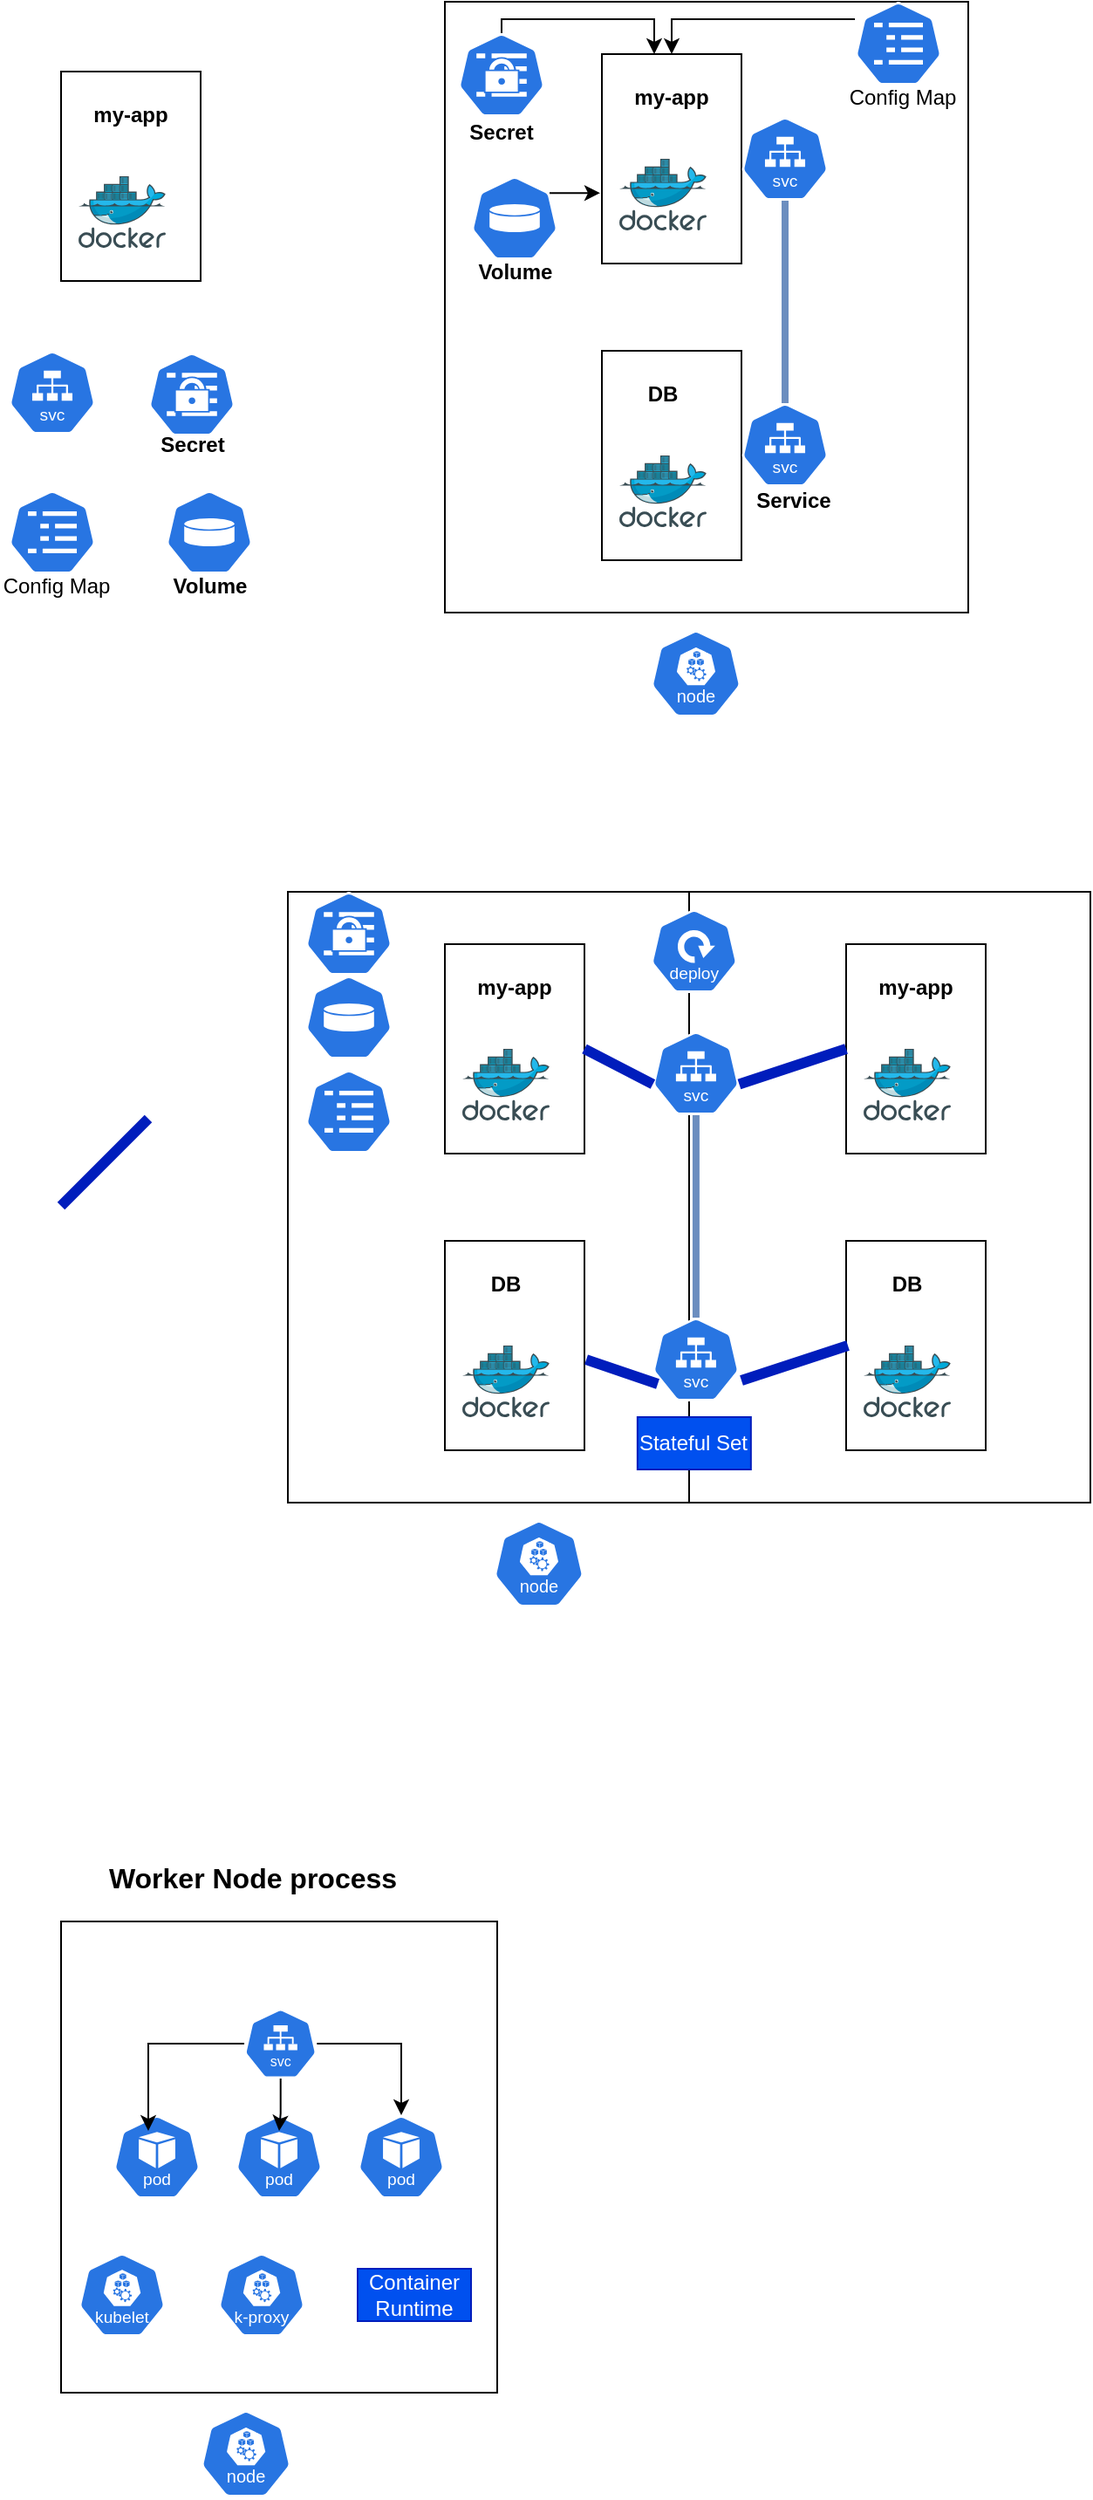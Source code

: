 <mxfile version="26.1.0">
  <diagram name="Page-1" id="XL4lFxy5ZV9v3P2EhxaI">
    <mxGraphModel dx="954" dy="639" grid="1" gridSize="10" guides="1" tooltips="1" connect="1" arrows="1" fold="1" page="1" pageScale="1" pageWidth="850" pageHeight="1100" math="0" shadow="0">
      <root>
        <mxCell id="0" />
        <mxCell id="1" parent="0" />
        <mxCell id="CYr102QweYvh8LQwzMkh-2" value="" style="rounded=0;whiteSpace=wrap;html=1;fillColor=none;" vertex="1" parent="1">
          <mxGeometry x="50" y="1150" width="250" height="270" as="geometry" />
        </mxCell>
        <mxCell id="Py0wytBRtGCR2t7zerMG-21" value="" style="rounded=0;whiteSpace=wrap;html=1;fillColor=none;" parent="1" vertex="1">
          <mxGeometry x="180" y="560" width="230" height="350" as="geometry" />
        </mxCell>
        <mxCell id="Py0wytBRtGCR2t7zerMG-43" value="" style="rounded=0;whiteSpace=wrap;html=1;fillColor=none;" parent="1" vertex="1">
          <mxGeometry x="410" y="560" width="230" height="350" as="geometry" />
        </mxCell>
        <mxCell id="QZdih2ebxLKBsNfEhEfn-3" value="" style="rounded=0;whiteSpace=wrap;html=1;fillColor=none;" parent="1" vertex="1">
          <mxGeometry x="270" y="50" width="300" height="350" as="geometry" />
        </mxCell>
        <mxCell id="Py0wytBRtGCR2t7zerMG-14" value="&lt;b&gt;Secret&lt;/b&gt;" style="text;html=1;align=center;verticalAlign=middle;whiteSpace=wrap;rounded=0;" parent="1" vertex="1">
          <mxGeometry x="270" y="110" width="65" height="30" as="geometry" />
        </mxCell>
        <mxCell id="QZdih2ebxLKBsNfEhEfn-5" value="" style="rounded=0;whiteSpace=wrap;html=1;fillColor=none;" parent="1" vertex="1">
          <mxGeometry x="50" y="90" width="80" height="120" as="geometry" />
        </mxCell>
        <mxCell id="QZdih2ebxLKBsNfEhEfn-2" value="" style="aspect=fixed;sketch=0;html=1;dashed=0;whitespace=wrap;verticalLabelPosition=bottom;verticalAlign=top;fillColor=#2875E2;strokeColor=#ffffff;points=[[0.005,0.63,0],[0.1,0.2,0],[0.9,0.2,0],[0.5,0,0],[0.995,0.63,0],[0.72,0.99,0],[0.5,1,0],[0.28,0.99,0]];shape=mxgraph.kubernetes.icon2;kubernetesLabel=1;prIcon=node" parent="1" vertex="1">
          <mxGeometry x="387.92" y="410" width="52.08" height="50" as="geometry" />
        </mxCell>
        <mxCell id="QZdih2ebxLKBsNfEhEfn-4" value="" style="image;sketch=0;aspect=fixed;html=1;points=[];align=center;fontSize=12;image=img/lib/mscae/Docker.svg;" parent="1" vertex="1">
          <mxGeometry x="60" y="150" width="50" height="41" as="geometry" />
        </mxCell>
        <mxCell id="QZdih2ebxLKBsNfEhEfn-6" value="&lt;b&gt;my-app&lt;/b&gt;" style="text;html=1;align=center;verticalAlign=middle;whiteSpace=wrap;rounded=0;" parent="1" vertex="1">
          <mxGeometry x="60" y="100" width="60" height="30" as="geometry" />
        </mxCell>
        <mxCell id="QZdih2ebxLKBsNfEhEfn-7" value="" style="rounded=0;whiteSpace=wrap;html=1;fillColor=none;" parent="1" vertex="1">
          <mxGeometry x="360" y="80" width="80" height="120" as="geometry" />
        </mxCell>
        <mxCell id="QZdih2ebxLKBsNfEhEfn-8" value="" style="image;sketch=0;aspect=fixed;html=1;points=[];align=center;fontSize=12;image=img/lib/mscae/Docker.svg;" parent="1" vertex="1">
          <mxGeometry x="370" y="140" width="50" height="41" as="geometry" />
        </mxCell>
        <mxCell id="QZdih2ebxLKBsNfEhEfn-9" value="&lt;b&gt;my-app&lt;/b&gt;" style="text;html=1;align=center;verticalAlign=middle;whiteSpace=wrap;rounded=0;" parent="1" vertex="1">
          <mxGeometry x="370" y="90" width="60" height="30" as="geometry" />
        </mxCell>
        <mxCell id="QZdih2ebxLKBsNfEhEfn-10" value="" style="rounded=0;whiteSpace=wrap;html=1;fillColor=none;" parent="1" vertex="1">
          <mxGeometry x="360" y="250" width="80" height="120" as="geometry" />
        </mxCell>
        <mxCell id="QZdih2ebxLKBsNfEhEfn-11" value="" style="image;sketch=0;aspect=fixed;html=1;points=[];align=center;fontSize=12;image=img/lib/mscae/Docker.svg;" parent="1" vertex="1">
          <mxGeometry x="370" y="310" width="50" height="41" as="geometry" />
        </mxCell>
        <mxCell id="QZdih2ebxLKBsNfEhEfn-12" value="&lt;b&gt;DB&lt;/b&gt;" style="text;html=1;align=center;verticalAlign=middle;whiteSpace=wrap;rounded=0;" parent="1" vertex="1">
          <mxGeometry x="365" y="260" width="60" height="30" as="geometry" />
        </mxCell>
        <mxCell id="QZdih2ebxLKBsNfEhEfn-17" value="" style="aspect=fixed;sketch=0;html=1;dashed=0;whitespace=wrap;verticalLabelPosition=bottom;verticalAlign=top;fillColor=#2875E2;strokeColor=#ffffff;points=[[0.005,0.63,0],[0.1,0.2,0],[0.9,0.2,0],[0.5,0,0],[0.995,0.63,0],[0.72,0.99,0],[0.5,1,0],[0.28,0.99,0]];shape=mxgraph.kubernetes.icon2;kubernetesLabel=1;prIcon=svc" parent="1" vertex="1">
          <mxGeometry x="20" y="250" width="50" height="48" as="geometry" />
        </mxCell>
        <mxCell id="QZdih2ebxLKBsNfEhEfn-18" value="" style="aspect=fixed;sketch=0;html=1;dashed=0;whitespace=wrap;verticalLabelPosition=bottom;verticalAlign=top;fillColor=#2875E2;strokeColor=#ffffff;points=[[0.005,0.63,0],[0.1,0.2,0],[0.9,0.2,0],[0.5,0,0],[0.995,0.63,0],[0.72,0.99,0],[0.5,1,0],[0.28,0.99,0]];shape=mxgraph.kubernetes.icon2;kubernetesLabel=1;prIcon=svc" parent="1" vertex="1">
          <mxGeometry x="440" y="116" width="50" height="48" as="geometry" />
        </mxCell>
        <mxCell id="QZdih2ebxLKBsNfEhEfn-19" value="" style="aspect=fixed;sketch=0;html=1;dashed=0;whitespace=wrap;verticalLabelPosition=bottom;verticalAlign=top;fillColor=#2875E2;strokeColor=#ffffff;points=[[0.005,0.63,0],[0.1,0.2,0],[0.9,0.2,0],[0.5,0,0],[0.995,0.63,0],[0.72,0.99,0],[0.5,1,0],[0.28,0.99,0]];shape=mxgraph.kubernetes.icon2;kubernetesLabel=1;prIcon=svc" parent="1" vertex="1">
          <mxGeometry x="440" y="280" width="50" height="48" as="geometry" />
        </mxCell>
        <mxCell id="QZdih2ebxLKBsNfEhEfn-21" value="" style="endArrow=none;html=1;rounded=0;entryX=0.5;entryY=1;entryDx=0;entryDy=0;entryPerimeter=0;exitX=0.5;exitY=0;exitDx=0;exitDy=0;exitPerimeter=0;strokeWidth=4;fillColor=#dae8fc;strokeColor=#6c8ebf;" parent="1" source="QZdih2ebxLKBsNfEhEfn-19" target="QZdih2ebxLKBsNfEhEfn-18" edge="1">
          <mxGeometry width="50" height="50" relative="1" as="geometry">
            <mxPoint x="400" y="310" as="sourcePoint" />
            <mxPoint x="450" y="260" as="targetPoint" />
          </mxGeometry>
        </mxCell>
        <mxCell id="QZdih2ebxLKBsNfEhEfn-22" value="&lt;b&gt;Service&lt;/b&gt;" style="text;html=1;align=center;verticalAlign=middle;whiteSpace=wrap;rounded=0;" parent="1" vertex="1">
          <mxGeometry x="440" y="321" width="60" height="30" as="geometry" />
        </mxCell>
        <mxCell id="Py0wytBRtGCR2t7zerMG-1" value="" style="aspect=fixed;sketch=0;html=1;dashed=0;whitespace=wrap;verticalLabelPosition=bottom;verticalAlign=top;fillColor=#2875E2;strokeColor=#ffffff;points=[[0.005,0.63,0],[0.1,0.2,0],[0.9,0.2,0],[0.5,0,0],[0.995,0.63,0],[0.72,0.99,0],[0.5,1,0],[0.28,0.99,0]];shape=mxgraph.kubernetes.icon2;prIcon=cm" parent="1" vertex="1">
          <mxGeometry x="20" y="330" width="50" height="48" as="geometry" />
        </mxCell>
        <mxCell id="Py0wytBRtGCR2t7zerMG-2" value="Config Map" style="text;html=1;align=center;verticalAlign=middle;whiteSpace=wrap;rounded=0;" parent="1" vertex="1">
          <mxGeometry x="15" y="370" width="65" height="30" as="geometry" />
        </mxCell>
        <mxCell id="Py0wytBRtGCR2t7zerMG-8" style="edgeStyle=orthogonalEdgeStyle;rounded=0;orthogonalLoop=1;jettySize=auto;html=1;entryX=0.5;entryY=0;entryDx=0;entryDy=0;" parent="1" source="Py0wytBRtGCR2t7zerMG-5" target="QZdih2ebxLKBsNfEhEfn-7" edge="1">
          <mxGeometry relative="1" as="geometry">
            <Array as="points">
              <mxPoint x="400" y="60" />
            </Array>
          </mxGeometry>
        </mxCell>
        <mxCell id="Py0wytBRtGCR2t7zerMG-5" value="" style="aspect=fixed;sketch=0;html=1;dashed=0;whitespace=wrap;verticalLabelPosition=bottom;verticalAlign=top;fillColor=#2875E2;strokeColor=#ffffff;points=[[0.005,0.63,0],[0.1,0.2,0],[0.9,0.2,0],[0.5,0,0],[0.995,0.63,0],[0.72,0.99,0],[0.5,1,0],[0.28,0.99,0]];shape=mxgraph.kubernetes.icon2;prIcon=cm" parent="1" vertex="1">
          <mxGeometry x="505" y="50" width="50" height="48" as="geometry" />
        </mxCell>
        <mxCell id="Py0wytBRtGCR2t7zerMG-6" value="Config Map" style="text;html=1;align=center;verticalAlign=middle;whiteSpace=wrap;rounded=0;" parent="1" vertex="1">
          <mxGeometry x="500" y="90" width="65" height="30" as="geometry" />
        </mxCell>
        <mxCell id="Py0wytBRtGCR2t7zerMG-9" value="" style="aspect=fixed;sketch=0;html=1;dashed=0;whitespace=wrap;verticalLabelPosition=bottom;verticalAlign=top;fillColor=#2875E2;strokeColor=#ffffff;points=[[0.005,0.63,0],[0.1,0.2,0],[0.9,0.2,0],[0.5,0,0],[0.995,0.63,0],[0.72,0.99,0],[0.5,1,0],[0.28,0.99,0]];shape=mxgraph.kubernetes.icon2;prIcon=secret" parent="1" vertex="1">
          <mxGeometry x="100" y="251" width="50" height="48" as="geometry" />
        </mxCell>
        <mxCell id="Py0wytBRtGCR2t7zerMG-10" value="&lt;b&gt;Secret&lt;/b&gt;" style="text;html=1;align=center;verticalAlign=middle;whiteSpace=wrap;rounded=0;" parent="1" vertex="1">
          <mxGeometry x="92.5" y="289" width="65" height="30" as="geometry" />
        </mxCell>
        <mxCell id="Py0wytBRtGCR2t7zerMG-15" style="edgeStyle=orthogonalEdgeStyle;rounded=0;orthogonalLoop=1;jettySize=auto;html=1;" parent="1" source="Py0wytBRtGCR2t7zerMG-13" edge="1">
          <mxGeometry relative="1" as="geometry">
            <mxPoint x="390" y="80" as="targetPoint" />
            <Array as="points">
              <mxPoint x="303" y="60" />
              <mxPoint x="390" y="60" />
              <mxPoint x="390" y="80" />
            </Array>
          </mxGeometry>
        </mxCell>
        <mxCell id="Py0wytBRtGCR2t7zerMG-13" value="" style="aspect=fixed;sketch=0;html=1;dashed=0;whitespace=wrap;verticalLabelPosition=bottom;verticalAlign=top;fillColor=#2875E2;strokeColor=#ffffff;points=[[0.005,0.63,0],[0.1,0.2,0],[0.9,0.2,0],[0.5,0,0],[0.995,0.63,0],[0.72,0.99,0],[0.5,1,0],[0.28,0.99,0]];shape=mxgraph.kubernetes.icon2;prIcon=secret" parent="1" vertex="1">
          <mxGeometry x="277.5" y="68" width="50" height="48" as="geometry" />
        </mxCell>
        <mxCell id="Py0wytBRtGCR2t7zerMG-16" value="" style="aspect=fixed;sketch=0;html=1;dashed=0;whitespace=wrap;verticalLabelPosition=bottom;verticalAlign=top;fillColor=#2875E2;strokeColor=#ffffff;points=[[0.005,0.63,0],[0.1,0.2,0],[0.9,0.2,0],[0.5,0,0],[0.995,0.63,0],[0.72,0.99,0],[0.5,1,0],[0.28,0.99,0]];shape=mxgraph.kubernetes.icon2;prIcon=pv" parent="1" vertex="1">
          <mxGeometry x="110" y="330" width="50" height="48" as="geometry" />
        </mxCell>
        <mxCell id="Py0wytBRtGCR2t7zerMG-17" value="Volume" style="text;html=1;align=center;verticalAlign=middle;whiteSpace=wrap;rounded=0;fontStyle=1" parent="1" vertex="1">
          <mxGeometry x="102.5" y="370" width="65" height="30" as="geometry" />
        </mxCell>
        <mxCell id="Py0wytBRtGCR2t7zerMG-18" value="" style="aspect=fixed;sketch=0;html=1;dashed=0;whitespace=wrap;verticalLabelPosition=bottom;verticalAlign=top;fillColor=#2875E2;strokeColor=#ffffff;points=[[0.005,0.63,0],[0.1,0.2,0],[0.9,0.2,0],[0.5,0,0],[0.995,0.63,0],[0.72,0.99,0],[0.5,1,0],[0.28,0.99,0]];shape=mxgraph.kubernetes.icon2;prIcon=pv" parent="1" vertex="1">
          <mxGeometry x="285" y="150" width="50" height="48" as="geometry" />
        </mxCell>
        <mxCell id="Py0wytBRtGCR2t7zerMG-19" value="Volume" style="text;html=1;align=center;verticalAlign=middle;whiteSpace=wrap;rounded=0;fontStyle=1" parent="1" vertex="1">
          <mxGeometry x="277.5" y="190" width="65" height="30" as="geometry" />
        </mxCell>
        <mxCell id="Py0wytBRtGCR2t7zerMG-20" style="edgeStyle=orthogonalEdgeStyle;rounded=0;orthogonalLoop=1;jettySize=auto;html=1;exitX=0.9;exitY=0.2;exitDx=0;exitDy=0;exitPerimeter=0;entryX=-0.012;entryY=0.667;entryDx=0;entryDy=0;entryPerimeter=0;" parent="1" source="Py0wytBRtGCR2t7zerMG-18" target="QZdih2ebxLKBsNfEhEfn-7" edge="1">
          <mxGeometry relative="1" as="geometry" />
        </mxCell>
        <mxCell id="Py0wytBRtGCR2t7zerMG-23" value="" style="aspect=fixed;sketch=0;html=1;dashed=0;whitespace=wrap;verticalLabelPosition=bottom;verticalAlign=top;fillColor=#2875E2;strokeColor=#ffffff;points=[[0.005,0.63,0],[0.1,0.2,0],[0.9,0.2,0],[0.5,0,0],[0.995,0.63,0],[0.72,0.99,0],[0.5,1,0],[0.28,0.99,0]];shape=mxgraph.kubernetes.icon2;kubernetesLabel=1;prIcon=node" parent="1" vertex="1">
          <mxGeometry x="297.92" y="920" width="52.08" height="50" as="geometry" />
        </mxCell>
        <mxCell id="Py0wytBRtGCR2t7zerMG-24" value="" style="rounded=0;whiteSpace=wrap;html=1;fillColor=none;" parent="1" vertex="1">
          <mxGeometry x="270" y="590" width="80" height="120" as="geometry" />
        </mxCell>
        <mxCell id="Py0wytBRtGCR2t7zerMG-25" value="" style="image;sketch=0;aspect=fixed;html=1;points=[];align=center;fontSize=12;image=img/lib/mscae/Docker.svg;" parent="1" vertex="1">
          <mxGeometry x="280" y="650" width="50" height="41" as="geometry" />
        </mxCell>
        <mxCell id="Py0wytBRtGCR2t7zerMG-26" value="&lt;b&gt;my-app&lt;/b&gt;" style="text;html=1;align=center;verticalAlign=middle;whiteSpace=wrap;rounded=0;" parent="1" vertex="1">
          <mxGeometry x="280" y="600" width="60" height="30" as="geometry" />
        </mxCell>
        <mxCell id="Py0wytBRtGCR2t7zerMG-27" value="" style="rounded=0;whiteSpace=wrap;html=1;fillColor=none;" parent="1" vertex="1">
          <mxGeometry x="270" y="760" width="80" height="120" as="geometry" />
        </mxCell>
        <mxCell id="Py0wytBRtGCR2t7zerMG-28" value="" style="image;sketch=0;aspect=fixed;html=1;points=[];align=center;fontSize=12;image=img/lib/mscae/Docker.svg;" parent="1" vertex="1">
          <mxGeometry x="280" y="820" width="50" height="41" as="geometry" />
        </mxCell>
        <mxCell id="Py0wytBRtGCR2t7zerMG-29" value="&lt;b&gt;DB&lt;/b&gt;" style="text;html=1;align=center;verticalAlign=middle;whiteSpace=wrap;rounded=0;" parent="1" vertex="1">
          <mxGeometry x="275" y="770" width="60" height="30" as="geometry" />
        </mxCell>
        <mxCell id="Py0wytBRtGCR2t7zerMG-30" value="" style="aspect=fixed;sketch=0;html=1;dashed=0;whitespace=wrap;verticalLabelPosition=bottom;verticalAlign=top;fillColor=#2875E2;strokeColor=#ffffff;points=[[0.005,0.63,0],[0.1,0.2,0],[0.9,0.2,0],[0.5,0,0],[0.995,0.63,0],[0.72,0.99,0],[0.5,1,0],[0.28,0.99,0]];shape=mxgraph.kubernetes.icon2;kubernetesLabel=1;prIcon=svc" parent="1" vertex="1">
          <mxGeometry x="388.96" y="640" width="50" height="48" as="geometry" />
        </mxCell>
        <mxCell id="Py0wytBRtGCR2t7zerMG-31" value="" style="aspect=fixed;sketch=0;html=1;dashed=0;whitespace=wrap;verticalLabelPosition=bottom;verticalAlign=top;fillColor=#2875E2;strokeColor=#ffffff;points=[[0.005,0.63,0],[0.1,0.2,0],[0.9,0.2,0],[0.5,0,0],[0.995,0.63,0],[0.72,0.99,0],[0.5,1,0],[0.28,0.99,0]];shape=mxgraph.kubernetes.icon2;kubernetesLabel=1;prIcon=svc" parent="1" vertex="1">
          <mxGeometry x="388.96" y="804" width="50" height="48" as="geometry" />
        </mxCell>
        <mxCell id="Py0wytBRtGCR2t7zerMG-35" value="" style="aspect=fixed;sketch=0;html=1;dashed=0;whitespace=wrap;verticalLabelPosition=bottom;verticalAlign=top;fillColor=#2875E2;strokeColor=#ffffff;points=[[0.005,0.63,0],[0.1,0.2,0],[0.9,0.2,0],[0.5,0,0],[0.995,0.63,0],[0.72,0.99,0],[0.5,1,0],[0.28,0.99,0]];shape=mxgraph.kubernetes.icon2;prIcon=cm" parent="1" vertex="1">
          <mxGeometry x="190.0" y="662" width="50" height="48" as="geometry" />
        </mxCell>
        <mxCell id="Py0wytBRtGCR2t7zerMG-38" value="" style="aspect=fixed;sketch=0;html=1;dashed=0;whitespace=wrap;verticalLabelPosition=bottom;verticalAlign=top;fillColor=#2875E2;strokeColor=#ffffff;points=[[0.005,0.63,0],[0.1,0.2,0],[0.9,0.2,0],[0.5,0,0],[0.995,0.63,0],[0.72,0.99,0],[0.5,1,0],[0.28,0.99,0]];shape=mxgraph.kubernetes.icon2;prIcon=secret" parent="1" vertex="1">
          <mxGeometry x="190" y="560" width="50" height="48" as="geometry" />
        </mxCell>
        <mxCell id="Py0wytBRtGCR2t7zerMG-39" value="" style="aspect=fixed;sketch=0;html=1;dashed=0;whitespace=wrap;verticalLabelPosition=bottom;verticalAlign=top;fillColor=#2875E2;strokeColor=#ffffff;points=[[0.005,0.63,0],[0.1,0.2,0],[0.9,0.2,0],[0.5,0,0],[0.995,0.63,0],[0.72,0.99,0],[0.5,1,0],[0.28,0.99,0]];shape=mxgraph.kubernetes.icon2;prIcon=pv" parent="1" vertex="1">
          <mxGeometry x="190" y="608" width="50" height="48" as="geometry" />
        </mxCell>
        <mxCell id="Py0wytBRtGCR2t7zerMG-32" value="" style="endArrow=none;html=1;rounded=0;entryX=0.5;entryY=1;entryDx=0;entryDy=0;entryPerimeter=0;exitX=0.5;exitY=0;exitDx=0;exitDy=0;exitPerimeter=0;strokeWidth=4;fillColor=#dae8fc;strokeColor=#6c8ebf;" parent="1" source="Py0wytBRtGCR2t7zerMG-31" target="Py0wytBRtGCR2t7zerMG-30" edge="1">
          <mxGeometry width="50" height="50" relative="1" as="geometry">
            <mxPoint x="348.96" y="834" as="sourcePoint" />
            <mxPoint x="398.96" y="784" as="targetPoint" />
          </mxGeometry>
        </mxCell>
        <mxCell id="Py0wytBRtGCR2t7zerMG-42" value="" style="aspect=fixed;sketch=0;html=1;dashed=0;whitespace=wrap;verticalLabelPosition=bottom;verticalAlign=top;fillColor=#2875E2;strokeColor=#ffffff;points=[[0.005,0.63,0],[0.1,0.2,0],[0.9,0.2,0],[0.5,0,0],[0.995,0.63,0],[0.72,0.99,0],[0.5,1,0],[0.28,0.99,0]];shape=mxgraph.kubernetes.icon2;kubernetesLabel=1;prIcon=deploy" parent="1" vertex="1">
          <mxGeometry x="387.92" y="570" width="50" height="48" as="geometry" />
        </mxCell>
        <mxCell id="Py0wytBRtGCR2t7zerMG-44" value="" style="rounded=0;whiteSpace=wrap;html=1;fillColor=none;" parent="1" vertex="1">
          <mxGeometry x="500" y="590" width="80" height="120" as="geometry" />
        </mxCell>
        <mxCell id="Py0wytBRtGCR2t7zerMG-45" value="" style="image;sketch=0;aspect=fixed;html=1;points=[];align=center;fontSize=12;image=img/lib/mscae/Docker.svg;" parent="1" vertex="1">
          <mxGeometry x="510" y="650" width="50" height="41" as="geometry" />
        </mxCell>
        <mxCell id="Py0wytBRtGCR2t7zerMG-46" value="&lt;b&gt;my-app&lt;/b&gt;" style="text;html=1;align=center;verticalAlign=middle;whiteSpace=wrap;rounded=0;" parent="1" vertex="1">
          <mxGeometry x="510" y="600" width="60" height="30" as="geometry" />
        </mxCell>
        <mxCell id="Py0wytBRtGCR2t7zerMG-47" value="" style="rounded=0;whiteSpace=wrap;html=1;fillColor=none;" parent="1" vertex="1">
          <mxGeometry x="500" y="760" width="80" height="120" as="geometry" />
        </mxCell>
        <mxCell id="Py0wytBRtGCR2t7zerMG-48" value="" style="image;sketch=0;aspect=fixed;html=1;points=[];align=center;fontSize=12;image=img/lib/mscae/Docker.svg;" parent="1" vertex="1">
          <mxGeometry x="510" y="820" width="50" height="41" as="geometry" />
        </mxCell>
        <mxCell id="Py0wytBRtGCR2t7zerMG-49" value="&lt;b&gt;DB&lt;/b&gt;" style="text;html=1;align=center;verticalAlign=middle;whiteSpace=wrap;rounded=0;" parent="1" vertex="1">
          <mxGeometry x="505" y="770" width="60" height="30" as="geometry" />
        </mxCell>
        <mxCell id="Py0wytBRtGCR2t7zerMG-50" value="Stateful Set" style="rounded=0;whiteSpace=wrap;html=1;fillColor=#0050ef;fontColor=#ffffff;strokeColor=#001DBC;" parent="1" vertex="1">
          <mxGeometry x="380.42" y="861" width="65" height="30" as="geometry" />
        </mxCell>
        <mxCell id="Py0wytBRtGCR2t7zerMG-51" value="" style="endArrow=none;html=1;rounded=0;strokeWidth=6;fillColor=#0050ef;strokeColor=#001DBC;" parent="1" edge="1">
          <mxGeometry width="50" height="50" relative="1" as="geometry">
            <mxPoint x="50" y="740" as="sourcePoint" />
            <mxPoint x="100" y="690" as="targetPoint" />
          </mxGeometry>
        </mxCell>
        <mxCell id="Py0wytBRtGCR2t7zerMG-52" value="" style="endArrow=none;html=1;rounded=0;strokeWidth=6;fillColor=#0050ef;strokeColor=#001DBC;entryX=1;entryY=0.5;entryDx=0;entryDy=0;exitX=0.005;exitY=0.63;exitDx=0;exitDy=0;exitPerimeter=0;" parent="1" source="Py0wytBRtGCR2t7zerMG-30" target="Py0wytBRtGCR2t7zerMG-24" edge="1">
          <mxGeometry width="50" height="50" relative="1" as="geometry">
            <mxPoint x="60" y="750" as="sourcePoint" />
            <mxPoint x="110" y="700" as="targetPoint" />
          </mxGeometry>
        </mxCell>
        <mxCell id="Py0wytBRtGCR2t7zerMG-54" value="" style="endArrow=none;html=1;rounded=0;strokeWidth=6;fillColor=#0050ef;strokeColor=#001DBC;entryX=1.013;entryY=0.567;entryDx=0;entryDy=0;exitX=0.061;exitY=0.792;exitDx=0;exitDy=0;exitPerimeter=0;entryPerimeter=0;" parent="1" source="Py0wytBRtGCR2t7zerMG-31" target="Py0wytBRtGCR2t7zerMG-27" edge="1">
          <mxGeometry width="50" height="50" relative="1" as="geometry">
            <mxPoint x="399" y="680" as="sourcePoint" />
            <mxPoint x="360" y="660" as="targetPoint" />
          </mxGeometry>
        </mxCell>
        <mxCell id="Py0wytBRtGCR2t7zerMG-55" value="" style="endArrow=none;html=1;rounded=0;strokeWidth=6;fillColor=#0050ef;strokeColor=#001DBC;entryX=0;entryY=0.5;entryDx=0;entryDy=0;exitX=0.995;exitY=0.63;exitDx=0;exitDy=0;exitPerimeter=0;" parent="1" source="Py0wytBRtGCR2t7zerMG-30" target="Py0wytBRtGCR2t7zerMG-44" edge="1">
          <mxGeometry width="50" height="50" relative="1" as="geometry">
            <mxPoint x="60" y="750" as="sourcePoint" />
            <mxPoint x="110" y="700" as="targetPoint" />
          </mxGeometry>
        </mxCell>
        <mxCell id="Py0wytBRtGCR2t7zerMG-56" value="" style="endArrow=none;html=1;rounded=0;strokeWidth=6;fillColor=#0050ef;strokeColor=#001DBC;entryX=0;entryY=0.5;entryDx=0;entryDy=0;exitX=0.995;exitY=0.63;exitDx=0;exitDy=0;exitPerimeter=0;" parent="1" edge="1">
          <mxGeometry width="50" height="50" relative="1" as="geometry">
            <mxPoint x="440" y="840" as="sourcePoint" />
            <mxPoint x="501" y="820" as="targetPoint" />
          </mxGeometry>
        </mxCell>
        <mxCell id="CYr102QweYvh8LQwzMkh-1" value="&lt;font style=&quot;font-size: 16px;&quot;&gt;&lt;b&gt;Worker Node process&lt;/b&gt;&lt;/font&gt;" style="text;html=1;align=center;verticalAlign=middle;whiteSpace=wrap;rounded=0;" vertex="1" parent="1">
          <mxGeometry x="35" y="1110" width="250" height="30" as="geometry" />
        </mxCell>
        <mxCell id="CYr102QweYvh8LQwzMkh-3" value="" style="aspect=fixed;sketch=0;html=1;dashed=0;whitespace=wrap;verticalLabelPosition=bottom;verticalAlign=top;fillColor=#2875E2;strokeColor=#ffffff;points=[[0.005,0.63,0],[0.1,0.2,0],[0.9,0.2,0],[0.5,0,0],[0.995,0.63,0],[0.72,0.99,0],[0.5,1,0],[0.28,0.99,0]];shape=mxgraph.kubernetes.icon2;kubernetesLabel=1;prIcon=k_proxy" vertex="1" parent="1">
          <mxGeometry x="140" y="1340" width="50" height="48" as="geometry" />
        </mxCell>
        <mxCell id="CYr102QweYvh8LQwzMkh-5" value="Container Runtime" style="rounded=0;whiteSpace=wrap;html=1;fillColor=#0050ef;fontColor=#ffffff;strokeColor=#001DBC;" vertex="1" parent="1">
          <mxGeometry x="220.0" y="1349" width="65" height="30" as="geometry" />
        </mxCell>
        <mxCell id="CYr102QweYvh8LQwzMkh-6" value="" style="aspect=fixed;sketch=0;html=1;dashed=0;whitespace=wrap;verticalLabelPosition=bottom;verticalAlign=top;fillColor=#2875E2;strokeColor=#ffffff;points=[[0.005,0.63,0],[0.1,0.2,0],[0.9,0.2,0],[0.5,0,0],[0.995,0.63,0],[0.72,0.99,0],[0.5,1,0],[0.28,0.99,0]];shape=mxgraph.kubernetes.icon2;kubernetesLabel=1;prIcon=kubelet" vertex="1" parent="1">
          <mxGeometry x="60" y="1340" width="50" height="48" as="geometry" />
        </mxCell>
        <mxCell id="CYr102QweYvh8LQwzMkh-7" value="" style="aspect=fixed;sketch=0;html=1;dashed=0;whitespace=wrap;verticalLabelPosition=bottom;verticalAlign=top;fillColor=#2875E2;strokeColor=#ffffff;points=[[0.005,0.63,0],[0.1,0.2,0],[0.9,0.2,0],[0.5,0,0],[0.995,0.63,0],[0.72,0.99,0],[0.5,1,0],[0.28,0.99,0]];shape=mxgraph.kubernetes.icon2;kubernetesLabel=1;prIcon=node" vertex="1" parent="1">
          <mxGeometry x="130" y="1430" width="52.08" height="50" as="geometry" />
        </mxCell>
        <mxCell id="CYr102QweYvh8LQwzMkh-8" value="" style="aspect=fixed;sketch=0;html=1;dashed=0;whitespace=wrap;verticalLabelPosition=bottom;verticalAlign=top;fillColor=#2875E2;strokeColor=#ffffff;points=[[0.005,0.63,0],[0.1,0.2,0],[0.9,0.2,0],[0.5,0,0],[0.995,0.63,0],[0.72,0.99,0],[0.5,1,0],[0.28,0.99,0]];shape=mxgraph.kubernetes.icon2;kubernetesLabel=1;prIcon=pod" vertex="1" parent="1">
          <mxGeometry x="80" y="1261" width="50" height="48" as="geometry" />
        </mxCell>
        <mxCell id="CYr102QweYvh8LQwzMkh-10" value="" style="aspect=fixed;sketch=0;html=1;dashed=0;whitespace=wrap;verticalLabelPosition=bottom;verticalAlign=top;fillColor=#2875E2;strokeColor=#ffffff;points=[[0.005,0.63,0],[0.1,0.2,0],[0.9,0.2,0],[0.5,0,0],[0.995,0.63,0],[0.72,0.99,0],[0.5,1,0],[0.28,0.99,0]];shape=mxgraph.kubernetes.icon2;kubernetesLabel=1;prIcon=pod" vertex="1" parent="1">
          <mxGeometry x="150" y="1261" width="50" height="48" as="geometry" />
        </mxCell>
        <mxCell id="CYr102QweYvh8LQwzMkh-11" value="" style="aspect=fixed;sketch=0;html=1;dashed=0;whitespace=wrap;verticalLabelPosition=bottom;verticalAlign=top;fillColor=#2875E2;strokeColor=#ffffff;points=[[0.005,0.63,0],[0.1,0.2,0],[0.9,0.2,0],[0.5,0,0],[0.995,0.63,0],[0.72,0.99,0],[0.5,1,0],[0.28,0.99,0]];shape=mxgraph.kubernetes.icon2;kubernetesLabel=1;prIcon=pod" vertex="1" parent="1">
          <mxGeometry x="220" y="1261" width="50" height="48" as="geometry" />
        </mxCell>
        <mxCell id="CYr102QweYvh8LQwzMkh-12" value="" style="aspect=fixed;sketch=0;html=1;dashed=0;whitespace=wrap;verticalLabelPosition=bottom;verticalAlign=top;fillColor=#2875E2;strokeColor=#ffffff;points=[[0.005,0.63,0],[0.1,0.2,0],[0.9,0.2,0],[0.5,0,0],[0.995,0.63,0],[0.72,0.99,0],[0.5,1,0],[0.28,0.99,0]];shape=mxgraph.kubernetes.icon2;kubernetesLabel=1;prIcon=svc" vertex="1" parent="1">
          <mxGeometry x="155" y="1200" width="41.66" height="40" as="geometry" />
        </mxCell>
        <mxCell id="CYr102QweYvh8LQwzMkh-13" style="edgeStyle=orthogonalEdgeStyle;rounded=0;orthogonalLoop=1;jettySize=auto;html=1;entryX=0.4;entryY=0.188;entryDx=0;entryDy=0;entryPerimeter=0;" edge="1" parent="1" source="CYr102QweYvh8LQwzMkh-12" target="CYr102QweYvh8LQwzMkh-8">
          <mxGeometry relative="1" as="geometry" />
        </mxCell>
        <mxCell id="CYr102QweYvh8LQwzMkh-15" style="edgeStyle=orthogonalEdgeStyle;rounded=0;orthogonalLoop=1;jettySize=auto;html=1;entryX=0.5;entryY=0;entryDx=0;entryDy=0;entryPerimeter=0;" edge="1" parent="1" source="CYr102QweYvh8LQwzMkh-12" target="CYr102QweYvh8LQwzMkh-11">
          <mxGeometry relative="1" as="geometry" />
        </mxCell>
        <mxCell id="CYr102QweYvh8LQwzMkh-16" style="edgeStyle=orthogonalEdgeStyle;rounded=0;orthogonalLoop=1;jettySize=auto;html=1;entryX=0.5;entryY=0.188;entryDx=0;entryDy=0;entryPerimeter=0;" edge="1" parent="1" source="CYr102QweYvh8LQwzMkh-12" target="CYr102QweYvh8LQwzMkh-10">
          <mxGeometry relative="1" as="geometry" />
        </mxCell>
      </root>
    </mxGraphModel>
  </diagram>
</mxfile>
